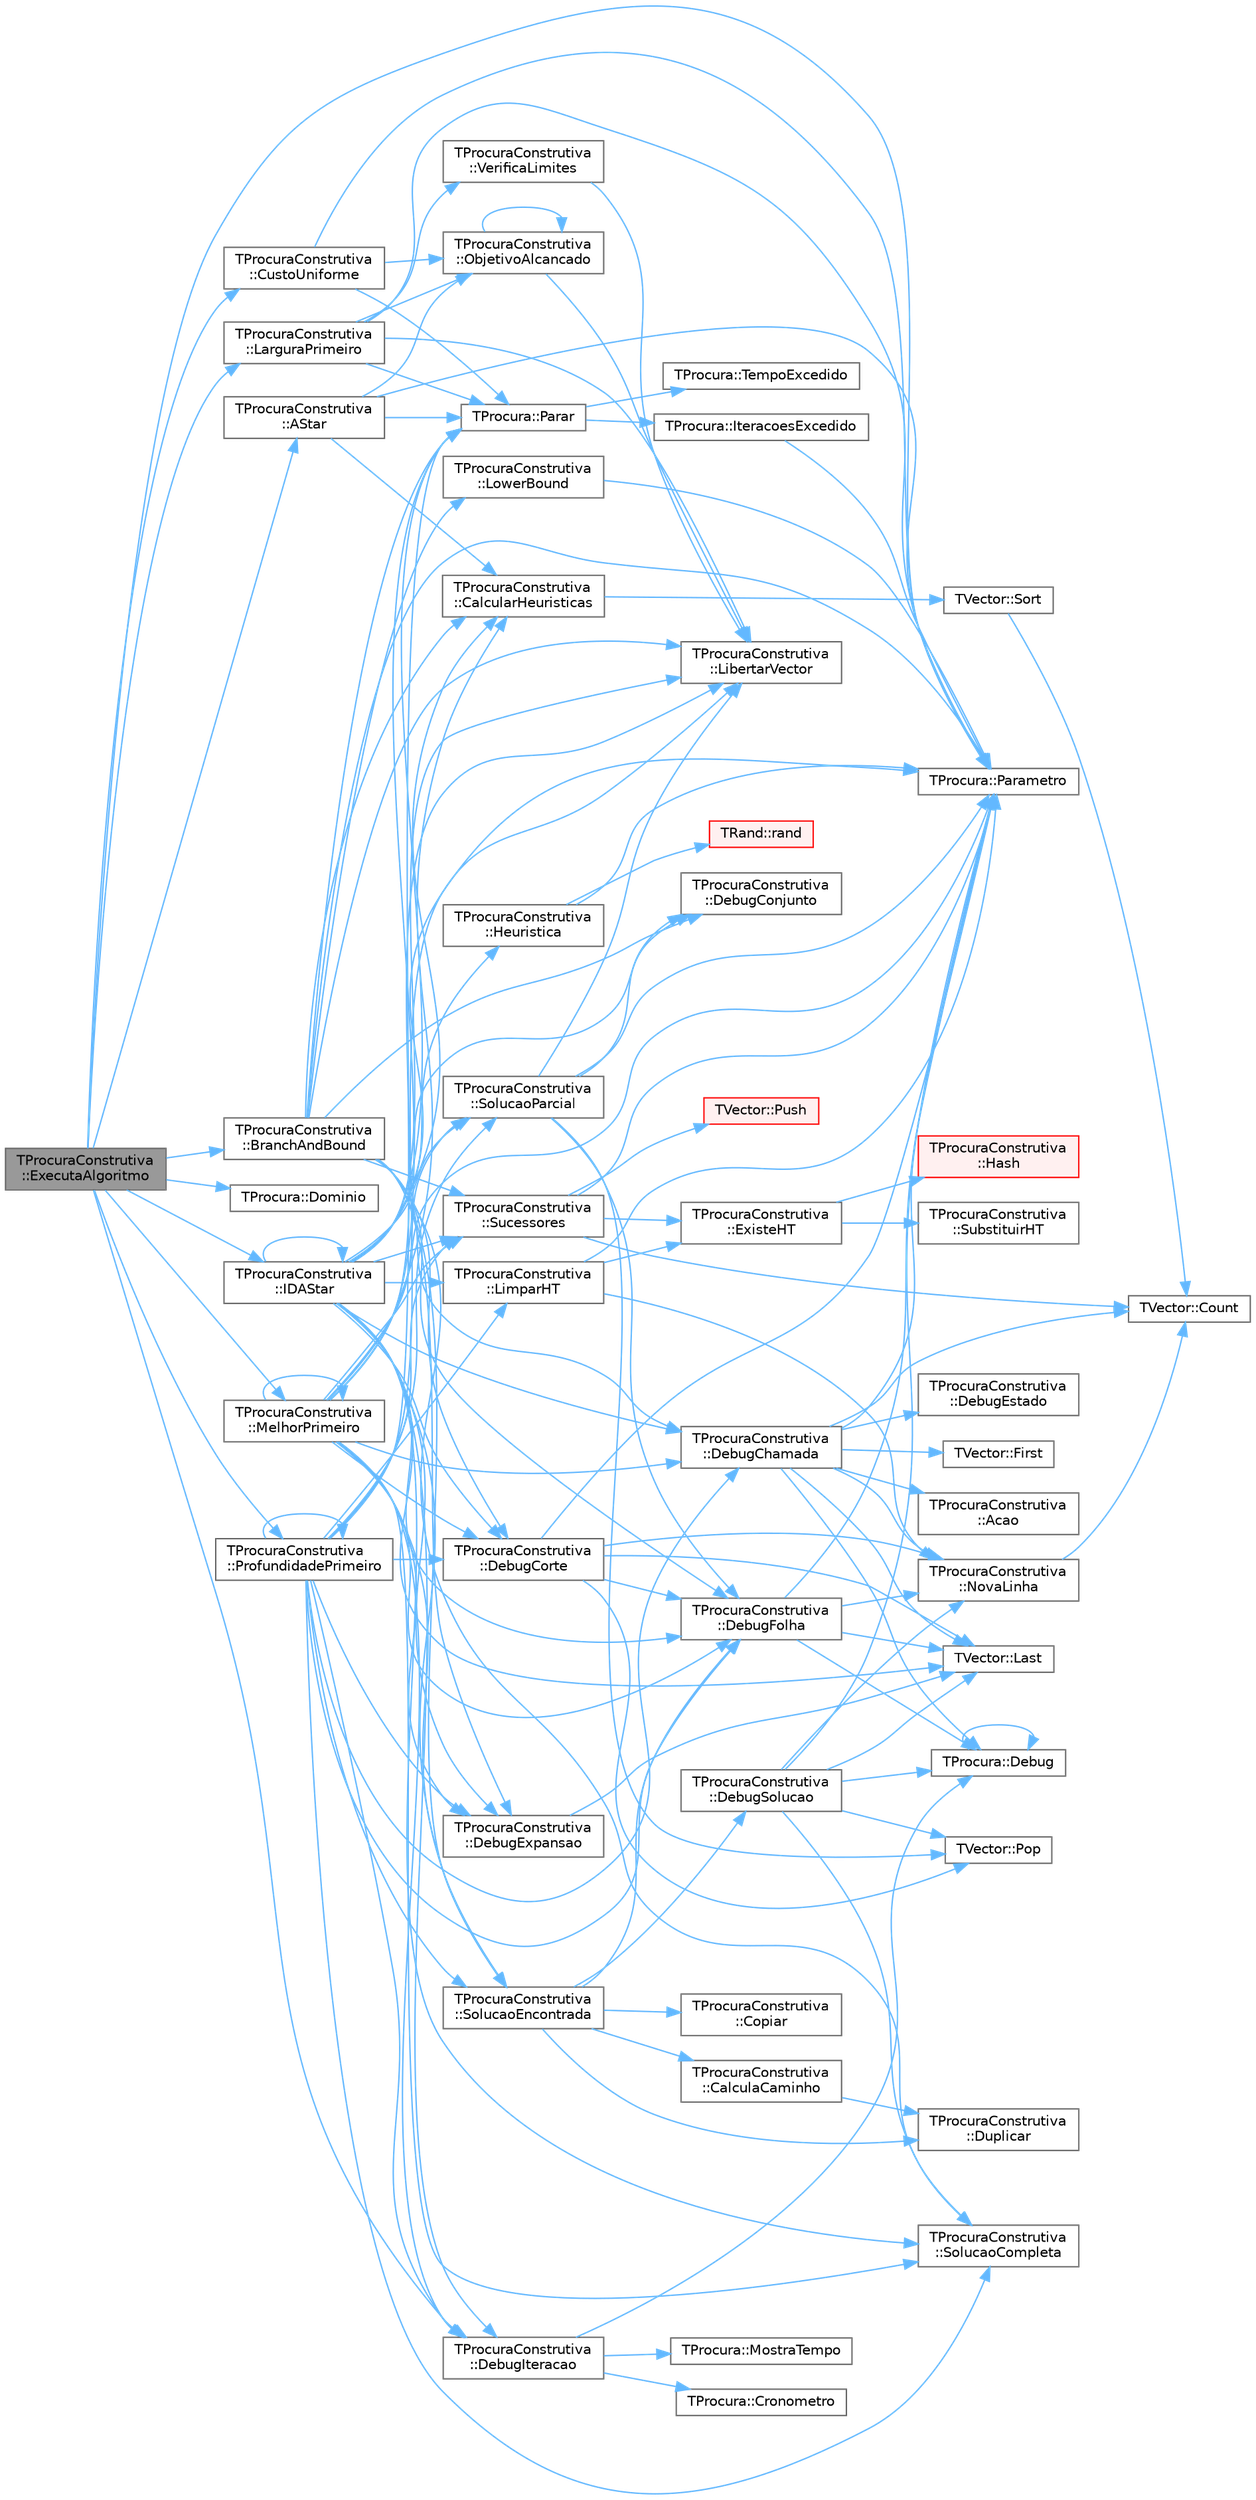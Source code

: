 digraph "TProcuraConstrutiva::ExecutaAlgoritmo"
{
 // LATEX_PDF_SIZE
  bgcolor="transparent";
  edge [fontname=Helvetica,fontsize=10,labelfontname=Helvetica,labelfontsize=10];
  node [fontname=Helvetica,fontsize=10,shape=box,height=0.2,width=0.4];
  rankdir="LR";
  Node1 [id="Node000001",label="TProcuraConstrutiva\l::ExecutaAlgoritmo",height=0.2,width=0.4,color="gray40", fillcolor="grey60", style="filled", fontcolor="black",tooltip="Executa o algoritmo com os parametros atuais."];
  Node1 -> Node2 [id="edge1_Node000001_Node000002",color="steelblue1",style="solid",tooltip=" "];
  Node2 [id="Node000002",label="TProcuraConstrutiva\l::AStar",height=0.2,width=0.4,color="grey40", fillcolor="white", style="filled",URL="$group__ProcurasInformadas.html#ga37dd78e1a9a6742700728135f81964b4",tooltip="Executa a procura A*, algoritmo informado."];
  Node2 -> Node3 [id="edge2_Node000002_Node000003",color="steelblue1",style="solid",tooltip=" "];
  Node3 [id="Node000003",label="TProcuraConstrutiva\l::CalcularHeuristicas",height=0.2,width=0.4,color="grey40", fillcolor="white", style="filled",URL="$classTProcuraConstrutiva.html#a640e74c9b6cd340761db671438ad679e",tooltip=" "];
  Node3 -> Node4 [id="edge3_Node000003_Node000004",color="steelblue1",style="solid",tooltip=" "];
  Node4 [id="Node000004",label="TVector::Sort",height=0.2,width=0.4,color="grey40", fillcolor="white", style="filled",URL="$classTVector.html#a6006a477a6794ac80c97cc35c8925699",tooltip="Ordena todo o vetor, opcionalmente devolvendo índices ordenados."];
  Node4 -> Node5 [id="edge4_Node000004_Node000005",color="steelblue1",style="solid",tooltip=" "];
  Node5 [id="Node000005",label="TVector::Count",height=0.2,width=0.4,color="grey40", fillcolor="white", style="filled",URL="$classTVector.html#ac3c744d84543ca6e32859eb7dfccfeef",tooltip=" "];
  Node2 -> Node6 [id="edge5_Node000002_Node000006",color="steelblue1",style="solid",tooltip=" "];
  Node6 [id="Node000006",label="TProcuraConstrutiva\l::ObjetivoAlcancado",height=0.2,width=0.4,color="grey40", fillcolor="white", style="filled",URL="$classTProcuraConstrutiva.html#a8e7879e0ac12522e0eedf3d3d365e51c",tooltip=" "];
  Node6 -> Node7 [id="edge6_Node000006_Node000007",color="steelblue1",style="solid",tooltip=" "];
  Node7 [id="Node000007",label="TProcuraConstrutiva\l::LibertarVector",height=0.2,width=0.4,color="grey40", fillcolor="white", style="filled",URL="$classTProcuraConstrutiva.html#a976f17b2b53ce9ffc7d1795d291262df",tooltip=" "];
  Node6 -> Node6 [id="edge7_Node000006_Node000006",color="steelblue1",style="solid",tooltip=" "];
  Node2 -> Node8 [id="edge8_Node000002_Node000008",color="steelblue1",style="solid",tooltip=" "];
  Node8 [id="Node000008",label="TProcura::Parametro",height=0.2,width=0.4,color="grey40", fillcolor="white", style="filled",URL="$classTProcura.html#a0e9e692f29af8a5d5279a8647c800437",tooltip=" "];
  Node2 -> Node9 [id="edge9_Node000002_Node000009",color="steelblue1",style="solid",tooltip=" "];
  Node9 [id="Node000009",label="TProcura::Parar",height=0.2,width=0.4,color="grey40", fillcolor="white", style="filled",URL="$classTProcura.html#a7952e187e1b0ae0ca52edab157223179",tooltip="Verifica se a procura deve ser interrompida."];
  Node9 -> Node10 [id="edge10_Node000009_Node000010",color="steelblue1",style="solid",tooltip=" "];
  Node10 [id="Node000010",label="TProcura::IteracoesExcedido",height=0.2,width=0.4,color="grey40", fillcolor="white", style="filled",URL="$classTProcura.html#a73463e33b889e6053ee32220e0514a2c",tooltip=" "];
  Node10 -> Node8 [id="edge11_Node000010_Node000008",color="steelblue1",style="solid",tooltip=" "];
  Node9 -> Node11 [id="edge12_Node000009_Node000011",color="steelblue1",style="solid",tooltip=" "];
  Node11 [id="Node000011",label="TProcura::TempoExcedido",height=0.2,width=0.4,color="grey40", fillcolor="white", style="filled",URL="$classTProcura.html#afa3015ac104b603930d3f60a34c09fff",tooltip=" "];
  Node1 -> Node12 [id="edge13_Node000001_Node000012",color="steelblue1",style="solid",tooltip=" "];
  Node12 [id="Node000012",label="TProcuraConstrutiva\l::BranchAndBound",height=0.2,width=0.4,color="grey40", fillcolor="white", style="filled",URL="$group__ProcurasInformadas.html#gafe804dbf6cabda9e627500c2d4f8aafd",tooltip="Executa o algoritmo Branch-and-Bound, um algoritmo informado."];
  Node12 -> Node3 [id="edge14_Node000012_Node000003",color="steelblue1",style="solid",tooltip=" "];
  Node12 -> Node13 [id="edge15_Node000012_Node000013",color="steelblue1",style="solid",tooltip=" "];
  Node13 [id="Node000013",label="TProcuraConstrutiva\l::DebugChamada",height=0.2,width=0.4,color="grey40", fillcolor="white", style="filled",URL="$classTProcuraConstrutiva.html#a50d5d518140c559770c9c02b90e88dfe",tooltip=" "];
  Node13 -> Node14 [id="edge16_Node000013_Node000014",color="steelblue1",style="solid",tooltip=" "];
  Node14 [id="Node000014",label="TProcuraConstrutiva\l::Acao",height=0.2,width=0.4,color="grey40", fillcolor="white", style="filled",URL="$group__RedefinicaoSugerida.html#gacbc6e34f3a403d26d806f37b5cd739f6",tooltip="Retorna a ação (movimento, passo, jogada, lance, etc.) que gerou o sucessor."];
  Node13 -> Node5 [id="edge17_Node000013_Node000005",color="steelblue1",style="solid",tooltip=" "];
  Node13 -> Node15 [id="edge18_Node000013_Node000015",color="steelblue1",style="solid",tooltip=" "];
  Node15 [id="Node000015",label="TProcura::Debug",height=0.2,width=0.4,color="grey40", fillcolor="white", style="filled",URL="$classTProcura.html#a0c5676c1b54ab6bdc1045b98aeafe456",tooltip="Mostra o estado no ecrã, para debug."];
  Node15 -> Node15 [id="edge19_Node000015_Node000015",color="steelblue1",style="solid",tooltip=" "];
  Node13 -> Node16 [id="edge20_Node000013_Node000016",color="steelblue1",style="solid",tooltip=" "];
  Node16 [id="Node000016",label="TProcuraConstrutiva\l::DebugEstado",height=0.2,width=0.4,color="grey40", fillcolor="white", style="filled",URL="$classTProcuraConstrutiva.html#a087454e58b5b8a30b2825ce44b007ae4",tooltip=" "];
  Node13 -> Node17 [id="edge21_Node000013_Node000017",color="steelblue1",style="solid",tooltip=" "];
  Node17 [id="Node000017",label="TVector::First",height=0.2,width=0.4,color="grey40", fillcolor="white", style="filled",URL="$classTVector.html#a05f29646493d42f3c77081b6031d70e5",tooltip=" "];
  Node13 -> Node18 [id="edge22_Node000013_Node000018",color="steelblue1",style="solid",tooltip=" "];
  Node18 [id="Node000018",label="TVector::Last",height=0.2,width=0.4,color="grey40", fillcolor="white", style="filled",URL="$classTVector.html#aa304d639c79ef2842f9951846c6292e3",tooltip=" "];
  Node13 -> Node19 [id="edge23_Node000013_Node000019",color="steelblue1",style="solid",tooltip=" "];
  Node19 [id="Node000019",label="TProcuraConstrutiva\l::NovaLinha",height=0.2,width=0.4,color="grey40", fillcolor="white", style="filled",URL="$classTProcuraConstrutiva.html#a7426b2abb333f77ef5d00ae46d5f2d32",tooltip=" "];
  Node19 -> Node5 [id="edge24_Node000019_Node000005",color="steelblue1",style="solid",tooltip=" "];
  Node13 -> Node8 [id="edge25_Node000013_Node000008",color="steelblue1",style="solid",tooltip=" "];
  Node12 -> Node20 [id="edge26_Node000012_Node000020",color="steelblue1",style="solid",tooltip=" "];
  Node20 [id="Node000020",label="TProcuraConstrutiva\l::DebugConjunto",height=0.2,width=0.4,color="grey40", fillcolor="white", style="filled",URL="$classTProcuraConstrutiva.html#a2009fcf3fa13c00d5ef8c928ac850aaa",tooltip=" "];
  Node12 -> Node21 [id="edge27_Node000012_Node000021",color="steelblue1",style="solid",tooltip=" "];
  Node21 [id="Node000021",label="TProcuraConstrutiva\l::DebugCorte",height=0.2,width=0.4,color="grey40", fillcolor="white", style="filled",URL="$classTProcuraConstrutiva.html#a042ab47715ba45d53a86413415ea95fd",tooltip=" "];
  Node21 -> Node22 [id="edge28_Node000021_Node000022",color="steelblue1",style="solid",tooltip=" "];
  Node22 [id="Node000022",label="TProcuraConstrutiva\l::DebugFolha",height=0.2,width=0.4,color="grey40", fillcolor="white", style="filled",URL="$classTProcuraConstrutiva.html#a2916a3eba76527ca857dfddd67429dfd",tooltip=" "];
  Node22 -> Node15 [id="edge29_Node000022_Node000015",color="steelblue1",style="solid",tooltip=" "];
  Node22 -> Node18 [id="edge30_Node000022_Node000018",color="steelblue1",style="solid",tooltip=" "];
  Node22 -> Node19 [id="edge31_Node000022_Node000019",color="steelblue1",style="solid",tooltip=" "];
  Node22 -> Node8 [id="edge32_Node000022_Node000008",color="steelblue1",style="solid",tooltip=" "];
  Node21 -> Node18 [id="edge33_Node000021_Node000018",color="steelblue1",style="solid",tooltip=" "];
  Node21 -> Node19 [id="edge34_Node000021_Node000019",color="steelblue1",style="solid",tooltip=" "];
  Node21 -> Node8 [id="edge35_Node000021_Node000008",color="steelblue1",style="solid",tooltip=" "];
  Node21 -> Node23 [id="edge36_Node000021_Node000023",color="steelblue1",style="solid",tooltip=" "];
  Node23 [id="Node000023",label="TVector::Pop",height=0.2,width=0.4,color="grey40", fillcolor="white", style="filled",URL="$classTVector.html#a3249913626d54e46b07e168ce1f05d87",tooltip=" "];
  Node12 -> Node24 [id="edge37_Node000012_Node000024",color="steelblue1",style="solid",tooltip=" "];
  Node24 [id="Node000024",label="TProcuraConstrutiva\l::DebugExpansao",height=0.2,width=0.4,color="grey40", fillcolor="white", style="filled",URL="$classTProcuraConstrutiva.html#aca28af2f2cc4d31b83f5f2b83c246f96",tooltip=" "];
  Node24 -> Node18 [id="edge38_Node000024_Node000018",color="steelblue1",style="solid",tooltip=" "];
  Node12 -> Node22 [id="edge39_Node000012_Node000022",color="steelblue1",style="solid",tooltip=" "];
  Node12 -> Node7 [id="edge40_Node000012_Node000007",color="steelblue1",style="solid",tooltip=" "];
  Node12 -> Node25 [id="edge41_Node000012_Node000025",color="steelblue1",style="solid",tooltip=" "];
  Node25 [id="Node000025",label="TProcuraConstrutiva\l::LowerBound",height=0.2,width=0.4,color="grey40", fillcolor="white", style="filled",URL="$classTProcuraConstrutiva.html#a5f021041a7dfe1b68890d9e5f5f0e6f4",tooltip=" "];
  Node25 -> Node8 [id="edge42_Node000025_Node000008",color="steelblue1",style="solid",tooltip=" "];
  Node12 -> Node8 [id="edge43_Node000012_Node000008",color="steelblue1",style="solid",tooltip=" "];
  Node12 -> Node9 [id="edge44_Node000012_Node000009",color="steelblue1",style="solid",tooltip=" "];
  Node12 -> Node26 [id="edge45_Node000012_Node000026",color="steelblue1",style="solid",tooltip=" "];
  Node26 [id="Node000026",label="TProcuraConstrutiva\l::SolucaoCompleta",height=0.2,width=0.4,color="grey40", fillcolor="white", style="filled",URL="$group__RedefinicaoMandatoria.html#ga1f3e2b667881c3e910ba372467645304",tooltip="Verifica se o estado actual é objectivo (é uma solução completa)"];
  Node12 -> Node27 [id="edge46_Node000012_Node000027",color="steelblue1",style="solid",tooltip=" "];
  Node27 [id="Node000027",label="TProcuraConstrutiva\l::SolucaoEncontrada",height=0.2,width=0.4,color="grey40", fillcolor="white", style="filled",URL="$classTProcuraConstrutiva.html#a2f648df694a20e7fcb688c9979f763fd",tooltip=" "];
  Node27 -> Node28 [id="edge47_Node000027_Node000028",color="steelblue1",style="solid",tooltip=" "];
  Node28 [id="Node000028",label="TProcuraConstrutiva\l::CalculaCaminho",height=0.2,width=0.4,color="grey40", fillcolor="white", style="filled",URL="$classTProcuraConstrutiva.html#ab3d3ef92421595428a27deef2c3bb668",tooltip=" "];
  Node28 -> Node29 [id="edge48_Node000028_Node000029",color="steelblue1",style="solid",tooltip=" "];
  Node29 [id="Node000029",label="TProcuraConstrutiva\l::Duplicar",height=0.2,width=0.4,color="grey40", fillcolor="white", style="filled",URL="$group__RedefinicaoMandatoria.html#gaf7c2483f38d11825c220b7a8d538a623",tooltip="Cria um objecto que é uma cópia deste."];
  Node27 -> Node30 [id="edge49_Node000027_Node000030",color="steelblue1",style="solid",tooltip=" "];
  Node30 [id="Node000030",label="TProcuraConstrutiva\l::Copiar",height=0.2,width=0.4,color="grey40", fillcolor="white", style="filled",URL="$group__RedefinicaoMandatoria.html#ga92eb7af76e68a20fe542afb459e7d642",tooltip="Fica com uma cópia do objecto."];
  Node27 -> Node22 [id="edge50_Node000027_Node000022",color="steelblue1",style="solid",tooltip=" "];
  Node27 -> Node31 [id="edge51_Node000027_Node000031",color="steelblue1",style="solid",tooltip=" "];
  Node31 [id="Node000031",label="TProcuraConstrutiva\l::DebugSolucao",height=0.2,width=0.4,color="grey40", fillcolor="white", style="filled",URL="$classTProcuraConstrutiva.html#a3cb063790a46d8fac87044c7c68c53b3",tooltip=" "];
  Node31 -> Node15 [id="edge52_Node000031_Node000015",color="steelblue1",style="solid",tooltip=" "];
  Node31 -> Node18 [id="edge53_Node000031_Node000018",color="steelblue1",style="solid",tooltip=" "];
  Node31 -> Node19 [id="edge54_Node000031_Node000019",color="steelblue1",style="solid",tooltip=" "];
  Node31 -> Node8 [id="edge55_Node000031_Node000008",color="steelblue1",style="solid",tooltip=" "];
  Node31 -> Node23 [id="edge56_Node000031_Node000023",color="steelblue1",style="solid",tooltip=" "];
  Node31 -> Node26 [id="edge57_Node000031_Node000026",color="steelblue1",style="solid",tooltip=" "];
  Node27 -> Node29 [id="edge58_Node000027_Node000029",color="steelblue1",style="solid",tooltip=" "];
  Node12 -> Node32 [id="edge59_Node000012_Node000032",color="steelblue1",style="solid",tooltip=" "];
  Node32 [id="Node000032",label="TProcuraConstrutiva\l::Sucessores",height=0.2,width=0.4,color="grey40", fillcolor="white", style="filled",URL="$group__RedefinicaoMandatoria.html#ga0a13570d2f5a21296e3c10c2780e170c",tooltip="Coloca em sucessores a lista de estados sucessores."];
  Node32 -> Node5 [id="edge60_Node000032_Node000005",color="steelblue1",style="solid",tooltip=" "];
  Node32 -> Node33 [id="edge61_Node000032_Node000033",color="steelblue1",style="solid",tooltip=" "];
  Node33 [id="Node000033",label="TProcuraConstrutiva\l::ExisteHT",height=0.2,width=0.4,color="grey40", fillcolor="white", style="filled",URL="$classTProcuraConstrutiva.html#ad7857beab462b4b09a37e70cc9c787ac",tooltip=" "];
  Node33 -> Node34 [id="edge62_Node000033_Node000034",color="steelblue1",style="solid",tooltip=" "];
  Node34 [id="Node000034",label="TProcuraConstrutiva\l::Hash",height=0.2,width=0.4,color="red", fillcolor="#FFF0F0", style="filled",URL="$classTProcuraConstrutiva.html#a70375188a6ee7775bc842a3e64f8e35c",tooltip=" "];
  Node33 -> Node36 [id="edge63_Node000033_Node000036",color="steelblue1",style="solid",tooltip=" "];
  Node36 [id="Node000036",label="TProcuraConstrutiva\l::SubstituirHT",height=0.2,width=0.4,color="grey40", fillcolor="white", style="filled",URL="$classTProcuraConstrutiva.html#a99b7a74f16f5a1b63b12bf629b902057",tooltip=" "];
  Node32 -> Node8 [id="edge64_Node000032_Node000008",color="steelblue1",style="solid",tooltip=" "];
  Node32 -> Node37 [id="edge65_Node000032_Node000037",color="steelblue1",style="solid",tooltip=" "];
  Node37 [id="Node000037",label="TVector::Push",height=0.2,width=0.4,color="red", fillcolor="#FFF0F0", style="filled",URL="$classTVector.html#afd25458f77157e6e8aa4ba0e6be3fb64",tooltip=" "];
  Node1 -> Node40 [id="edge66_Node000001_Node000040",color="steelblue1",style="solid",tooltip=" "];
  Node40 [id="Node000040",label="TProcuraConstrutiva\l::CustoUniforme",height=0.2,width=0.4,color="grey40", fillcolor="white", style="filled",URL="$group__ProcurasCegas.html#ga2343fafdecfd55b69c0ffb71e8f9426b",tooltip="Executa a procura por custo uniforme, algoritmo cego."];
  Node40 -> Node6 [id="edge67_Node000040_Node000006",color="steelblue1",style="solid",tooltip=" "];
  Node40 -> Node8 [id="edge68_Node000040_Node000008",color="steelblue1",style="solid",tooltip=" "];
  Node40 -> Node9 [id="edge69_Node000040_Node000009",color="steelblue1",style="solid",tooltip=" "];
  Node1 -> Node41 [id="edge70_Node000001_Node000041",color="steelblue1",style="solid",tooltip=" "];
  Node41 [id="Node000041",label="TProcuraConstrutiva\l::DebugIteracao",height=0.2,width=0.4,color="grey40", fillcolor="white", style="filled",URL="$classTProcuraConstrutiva.html#ad94d8a7e8f5ed88723951ed5feaf65cb",tooltip=" "];
  Node41 -> Node42 [id="edge71_Node000041_Node000042",color="steelblue1",style="solid",tooltip=" "];
  Node42 [id="Node000042",label="TProcura::Cronometro",height=0.2,width=0.4,color="grey40", fillcolor="white", style="filled",URL="$classTProcura.html#adb09aa964fe750da7a383318cd0f48a0",tooltip="retorna o tempo em segundos desde que o cronómetro foi inicializado"];
  Node41 -> Node15 [id="edge72_Node000041_Node000015",color="steelblue1",style="solid",tooltip=" "];
  Node41 -> Node43 [id="edge73_Node000041_Node000043",color="steelblue1",style="solid",tooltip=" "];
  Node43 [id="Node000043",label="TProcura::MostraTempo",height=0.2,width=0.4,color="grey40", fillcolor="white", style="filled",URL="$classTProcura.html#a3bfb17b3b826cc2f593f950a227c3049",tooltip="Mostra tempo num formato humano."];
  Node1 -> Node44 [id="edge74_Node000001_Node000044",color="steelblue1",style="solid",tooltip=" "];
  Node44 [id="Node000044",label="TProcura::Dominio",height=0.2,width=0.4,color="grey40", fillcolor="white", style="filled",URL="$classTProcura.html#a12cd67e1b86ed4d6a6c47c652c0cd9bf",tooltip="Limita o domínio de um parâmetro inteiro."];
  Node1 -> Node45 [id="edge75_Node000001_Node000045",color="steelblue1",style="solid",tooltip=" "];
  Node45 [id="Node000045",label="TProcuraConstrutiva\l::IDAStar",height=0.2,width=0.4,color="grey40", fillcolor="white", style="filled",URL="$group__ProcurasInformadas.html#gae77f9608e7988052377d7025bee7c4e8",tooltip="Executa a procura IDA*, algoritmo informado."];
  Node45 -> Node3 [id="edge76_Node000045_Node000003",color="steelblue1",style="solid",tooltip=" "];
  Node45 -> Node13 [id="edge77_Node000045_Node000013",color="steelblue1",style="solid",tooltip=" "];
  Node45 -> Node20 [id="edge78_Node000045_Node000020",color="steelblue1",style="solid",tooltip=" "];
  Node45 -> Node21 [id="edge79_Node000045_Node000021",color="steelblue1",style="solid",tooltip=" "];
  Node45 -> Node24 [id="edge80_Node000045_Node000024",color="steelblue1",style="solid",tooltip=" "];
  Node45 -> Node22 [id="edge81_Node000045_Node000022",color="steelblue1",style="solid",tooltip=" "];
  Node45 -> Node41 [id="edge82_Node000045_Node000041",color="steelblue1",style="solid",tooltip=" "];
  Node45 -> Node46 [id="edge83_Node000045_Node000046",color="steelblue1",style="solid",tooltip=" "];
  Node46 [id="Node000046",label="TProcuraConstrutiva\l::Heuristica",height=0.2,width=0.4,color="grey40", fillcolor="white", style="filled",URL="$group__RedefinicaoSugerida.html#ga0e8bb1bd33683545dc4f8f6329548b40",tooltip="Função para calcular quanto falta para o final, o valor da heurística."];
  Node46 -> Node8 [id="edge84_Node000046_Node000008",color="steelblue1",style="solid",tooltip=" "];
  Node46 -> Node47 [id="edge85_Node000046_Node000047",color="steelblue1",style="solid",tooltip=" "];
  Node47 [id="Node000047",label="TRand::rand",height=0.2,width=0.4,color="red", fillcolor="#FFF0F0", style="filled",URL="$namespaceTRand.html#a8f8ec155d796c5586198ac75eb966d4f",tooltip="Retorna o próximo valor pseudo-aleatório."];
  Node45 -> Node45 [id="edge86_Node000045_Node000045",color="steelblue1",style="solid",tooltip=" "];
  Node45 -> Node18 [id="edge87_Node000045_Node000018",color="steelblue1",style="solid",tooltip=" "];
  Node45 -> Node7 [id="edge88_Node000045_Node000007",color="steelblue1",style="solid",tooltip=" "];
  Node45 -> Node49 [id="edge89_Node000045_Node000049",color="steelblue1",style="solid",tooltip=" "];
  Node49 [id="Node000049",label="TProcuraConstrutiva\l::LimparHT",height=0.2,width=0.4,color="grey40", fillcolor="white", style="filled",URL="$classTProcuraConstrutiva.html#a8b500987c88352d27a68200454cc3c8c",tooltip=" "];
  Node49 -> Node33 [id="edge90_Node000049_Node000033",color="steelblue1",style="solid",tooltip=" "];
  Node49 -> Node19 [id="edge91_Node000049_Node000019",color="steelblue1",style="solid",tooltip=" "];
  Node49 -> Node8 [id="edge92_Node000049_Node000008",color="steelblue1",style="solid",tooltip=" "];
  Node45 -> Node8 [id="edge93_Node000045_Node000008",color="steelblue1",style="solid",tooltip=" "];
  Node45 -> Node9 [id="edge94_Node000045_Node000009",color="steelblue1",style="solid",tooltip=" "];
  Node45 -> Node26 [id="edge95_Node000045_Node000026",color="steelblue1",style="solid",tooltip=" "];
  Node45 -> Node27 [id="edge96_Node000045_Node000027",color="steelblue1",style="solid",tooltip=" "];
  Node45 -> Node50 [id="edge97_Node000045_Node000050",color="steelblue1",style="solid",tooltip=" "];
  Node50 [id="Node000050",label="TProcuraConstrutiva\l::SolucaoParcial",height=0.2,width=0.4,color="grey40", fillcolor="white", style="filled",URL="$classTProcuraConstrutiva.html#a5be7bb118ed235c075dad8176e543f68",tooltip=" "];
  Node50 -> Node20 [id="edge98_Node000050_Node000020",color="steelblue1",style="solid",tooltip=" "];
  Node50 -> Node22 [id="edge99_Node000050_Node000022",color="steelblue1",style="solid",tooltip=" "];
  Node50 -> Node7 [id="edge100_Node000050_Node000007",color="steelblue1",style="solid",tooltip=" "];
  Node50 -> Node8 [id="edge101_Node000050_Node000008",color="steelblue1",style="solid",tooltip=" "];
  Node50 -> Node23 [id="edge102_Node000050_Node000023",color="steelblue1",style="solid",tooltip=" "];
  Node45 -> Node32 [id="edge103_Node000045_Node000032",color="steelblue1",style="solid",tooltip=" "];
  Node1 -> Node51 [id="edge104_Node000001_Node000051",color="steelblue1",style="solid",tooltip=" "];
  Node51 [id="Node000051",label="TProcuraConstrutiva\l::LarguraPrimeiro",height=0.2,width=0.4,color="grey40", fillcolor="white", style="filled",URL="$group__ProcurasCegas.html#gafe656922894d8a27b4cfb70128793af0",tooltip="Executa a procura em largura primeiro, algoritmo cego."];
  Node51 -> Node7 [id="edge105_Node000051_Node000007",color="steelblue1",style="solid",tooltip=" "];
  Node51 -> Node6 [id="edge106_Node000051_Node000006",color="steelblue1",style="solid",tooltip=" "];
  Node51 -> Node8 [id="edge107_Node000051_Node000008",color="steelblue1",style="solid",tooltip=" "];
  Node51 -> Node9 [id="edge108_Node000051_Node000009",color="steelblue1",style="solid",tooltip=" "];
  Node51 -> Node52 [id="edge109_Node000051_Node000052",color="steelblue1",style="solid",tooltip=" "];
  Node52 [id="Node000052",label="TProcuraConstrutiva\l::VerificaLimites",height=0.2,width=0.4,color="grey40", fillcolor="white", style="filled",URL="$classTProcuraConstrutiva.html#aec0a667a7fda1ebe565ba13d6b02805a",tooltip=" "];
  Node52 -> Node7 [id="edge110_Node000052_Node000007",color="steelblue1",style="solid",tooltip=" "];
  Node1 -> Node53 [id="edge111_Node000001_Node000053",color="steelblue1",style="solid",tooltip=" "];
  Node53 [id="Node000053",label="TProcuraConstrutiva\l::MelhorPrimeiro",height=0.2,width=0.4,color="grey40", fillcolor="white", style="filled",URL="$group__ProcurasInformadas.html#gaebb84182343041bc276e4ceceb4b13aa",tooltip="Executa a procura melhor primeiro, algoritmo informado."];
  Node53 -> Node3 [id="edge112_Node000053_Node000003",color="steelblue1",style="solid",tooltip=" "];
  Node53 -> Node13 [id="edge113_Node000053_Node000013",color="steelblue1",style="solid",tooltip=" "];
  Node53 -> Node21 [id="edge114_Node000053_Node000021",color="steelblue1",style="solid",tooltip=" "];
  Node53 -> Node24 [id="edge115_Node000053_Node000024",color="steelblue1",style="solid",tooltip=" "];
  Node53 -> Node22 [id="edge116_Node000053_Node000022",color="steelblue1",style="solid",tooltip=" "];
  Node53 -> Node41 [id="edge117_Node000053_Node000041",color="steelblue1",style="solid",tooltip=" "];
  Node53 -> Node7 [id="edge118_Node000053_Node000007",color="steelblue1",style="solid",tooltip=" "];
  Node53 -> Node53 [id="edge119_Node000053_Node000053",color="steelblue1",style="solid",tooltip=" "];
  Node53 -> Node8 [id="edge120_Node000053_Node000008",color="steelblue1",style="solid",tooltip=" "];
  Node53 -> Node9 [id="edge121_Node000053_Node000009",color="steelblue1",style="solid",tooltip=" "];
  Node53 -> Node26 [id="edge122_Node000053_Node000026",color="steelblue1",style="solid",tooltip=" "];
  Node53 -> Node27 [id="edge123_Node000053_Node000027",color="steelblue1",style="solid",tooltip=" "];
  Node53 -> Node50 [id="edge124_Node000053_Node000050",color="steelblue1",style="solid",tooltip=" "];
  Node53 -> Node32 [id="edge125_Node000053_Node000032",color="steelblue1",style="solid",tooltip=" "];
  Node1 -> Node8 [id="edge126_Node000001_Node000008",color="steelblue1",style="solid",tooltip=" "];
  Node1 -> Node54 [id="edge127_Node000001_Node000054",color="steelblue1",style="solid",tooltip=" "];
  Node54 [id="Node000054",label="TProcuraConstrutiva\l::ProfundidadePrimeiro",height=0.2,width=0.4,color="grey40", fillcolor="white", style="filled",URL="$group__ProcurasCegas.html#gaf00d9776f6b25d56138efb6725b86228",tooltip="Executa a procura em profundidade primeiro, algoritmo cego."];
  Node54 -> Node13 [id="edge128_Node000054_Node000013",color="steelblue1",style="solid",tooltip=" "];
  Node54 -> Node21 [id="edge129_Node000054_Node000021",color="steelblue1",style="solid",tooltip=" "];
  Node54 -> Node24 [id="edge130_Node000054_Node000024",color="steelblue1",style="solid",tooltip=" "];
  Node54 -> Node22 [id="edge131_Node000054_Node000022",color="steelblue1",style="solid",tooltip=" "];
  Node54 -> Node41 [id="edge132_Node000054_Node000041",color="steelblue1",style="solid",tooltip=" "];
  Node54 -> Node7 [id="edge133_Node000054_Node000007",color="steelblue1",style="solid",tooltip=" "];
  Node54 -> Node49 [id="edge134_Node000054_Node000049",color="steelblue1",style="solid",tooltip=" "];
  Node54 -> Node9 [id="edge135_Node000054_Node000009",color="steelblue1",style="solid",tooltip=" "];
  Node54 -> Node54 [id="edge136_Node000054_Node000054",color="steelblue1",style="solid",tooltip=" "];
  Node54 -> Node26 [id="edge137_Node000054_Node000026",color="steelblue1",style="solid",tooltip=" "];
  Node54 -> Node27 [id="edge138_Node000054_Node000027",color="steelblue1",style="solid",tooltip=" "];
  Node54 -> Node50 [id="edge139_Node000054_Node000050",color="steelblue1",style="solid",tooltip=" "];
  Node54 -> Node32 [id="edge140_Node000054_Node000032",color="steelblue1",style="solid",tooltip=" "];
}
